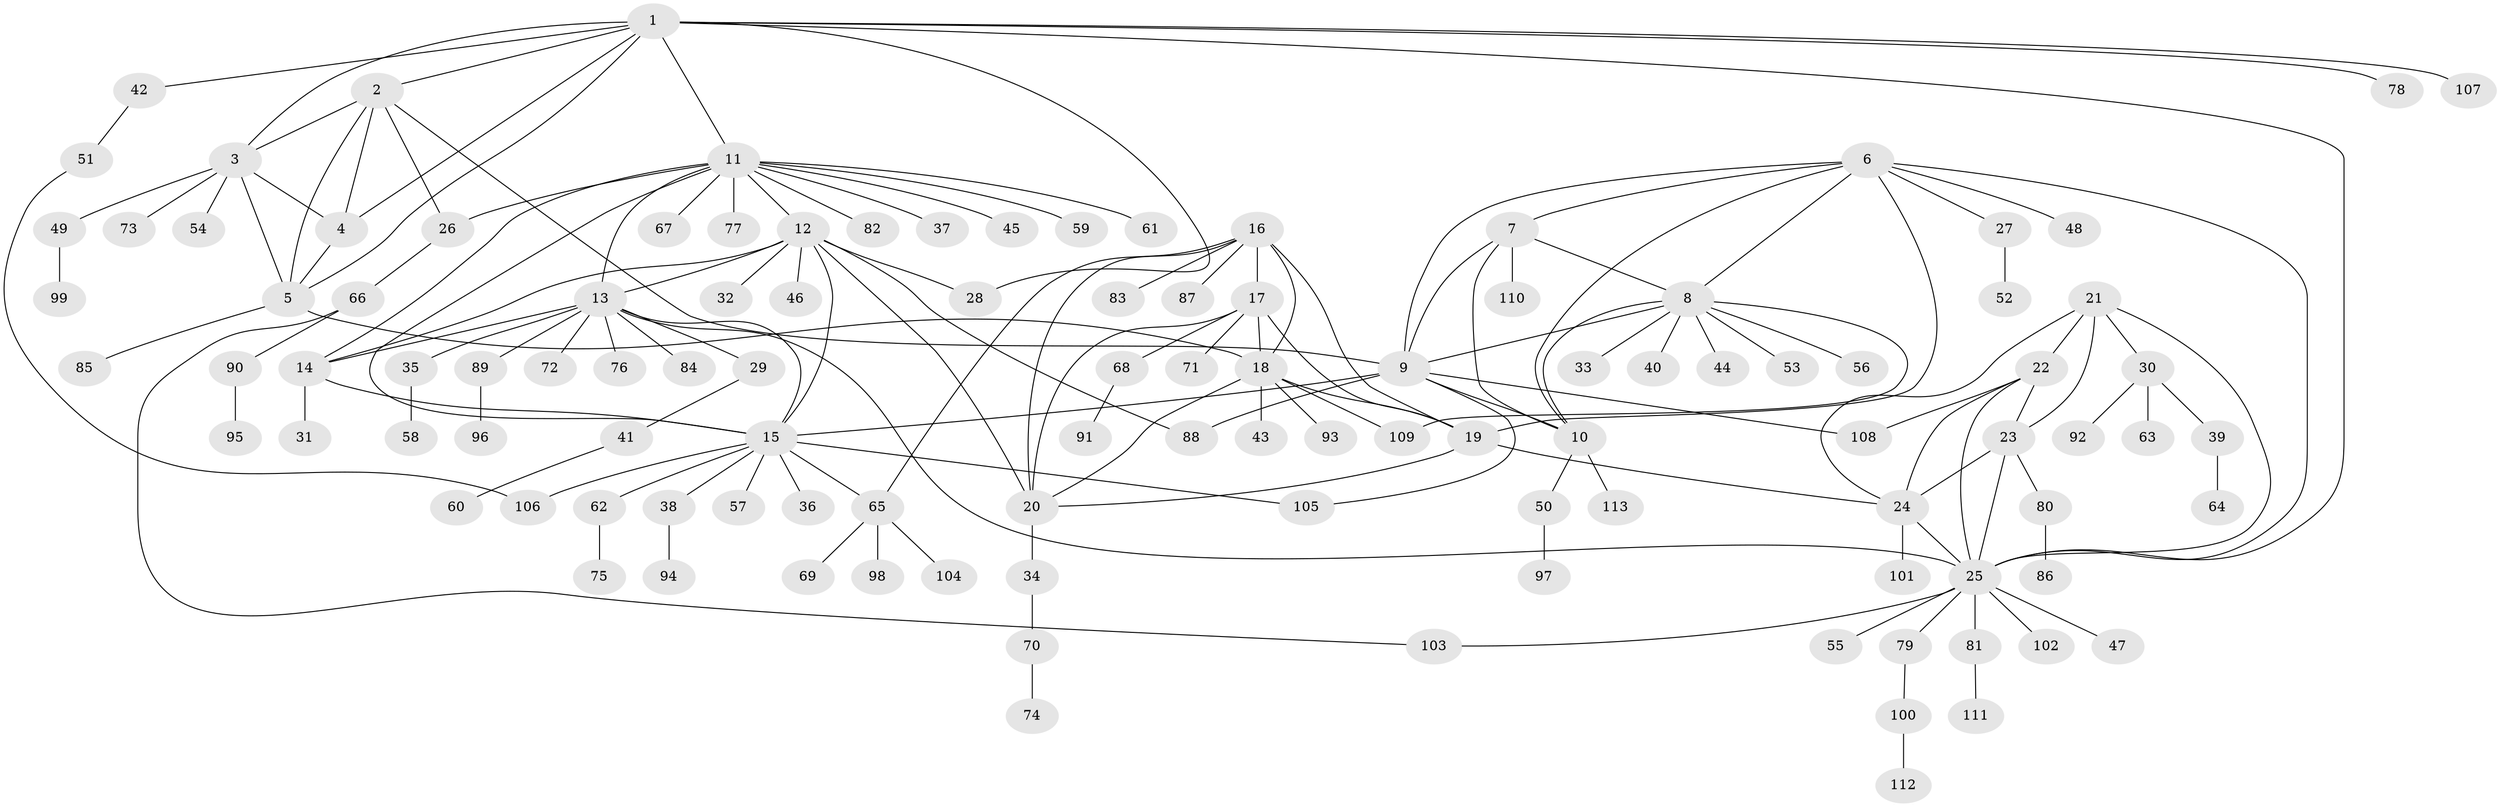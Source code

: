 // Generated by graph-tools (version 1.1) at 2025/11/02/27/25 16:11:37]
// undirected, 113 vertices, 157 edges
graph export_dot {
graph [start="1"]
  node [color=gray90,style=filled];
  1;
  2;
  3;
  4;
  5;
  6;
  7;
  8;
  9;
  10;
  11;
  12;
  13;
  14;
  15;
  16;
  17;
  18;
  19;
  20;
  21;
  22;
  23;
  24;
  25;
  26;
  27;
  28;
  29;
  30;
  31;
  32;
  33;
  34;
  35;
  36;
  37;
  38;
  39;
  40;
  41;
  42;
  43;
  44;
  45;
  46;
  47;
  48;
  49;
  50;
  51;
  52;
  53;
  54;
  55;
  56;
  57;
  58;
  59;
  60;
  61;
  62;
  63;
  64;
  65;
  66;
  67;
  68;
  69;
  70;
  71;
  72;
  73;
  74;
  75;
  76;
  77;
  78;
  79;
  80;
  81;
  82;
  83;
  84;
  85;
  86;
  87;
  88;
  89;
  90;
  91;
  92;
  93;
  94;
  95;
  96;
  97;
  98;
  99;
  100;
  101;
  102;
  103;
  104;
  105;
  106;
  107;
  108;
  109;
  110;
  111;
  112;
  113;
  1 -- 2;
  1 -- 3;
  1 -- 4;
  1 -- 5;
  1 -- 11;
  1 -- 25;
  1 -- 28;
  1 -- 42;
  1 -- 78;
  1 -- 107;
  2 -- 3;
  2 -- 4;
  2 -- 5;
  2 -- 9;
  2 -- 26;
  3 -- 4;
  3 -- 5;
  3 -- 49;
  3 -- 54;
  3 -- 73;
  4 -- 5;
  5 -- 18;
  5 -- 85;
  6 -- 7;
  6 -- 8;
  6 -- 9;
  6 -- 10;
  6 -- 19;
  6 -- 25;
  6 -- 27;
  6 -- 48;
  7 -- 8;
  7 -- 9;
  7 -- 10;
  7 -- 110;
  8 -- 9;
  8 -- 10;
  8 -- 33;
  8 -- 40;
  8 -- 44;
  8 -- 53;
  8 -- 56;
  8 -- 109;
  9 -- 10;
  9 -- 15;
  9 -- 88;
  9 -- 105;
  9 -- 108;
  10 -- 50;
  10 -- 113;
  11 -- 12;
  11 -- 13;
  11 -- 14;
  11 -- 15;
  11 -- 26;
  11 -- 37;
  11 -- 45;
  11 -- 59;
  11 -- 61;
  11 -- 67;
  11 -- 77;
  11 -- 82;
  12 -- 13;
  12 -- 14;
  12 -- 15;
  12 -- 20;
  12 -- 28;
  12 -- 32;
  12 -- 46;
  12 -- 88;
  13 -- 14;
  13 -- 15;
  13 -- 25;
  13 -- 29;
  13 -- 35;
  13 -- 72;
  13 -- 76;
  13 -- 84;
  13 -- 89;
  14 -- 15;
  14 -- 31;
  15 -- 36;
  15 -- 38;
  15 -- 57;
  15 -- 62;
  15 -- 65;
  15 -- 105;
  15 -- 106;
  16 -- 17;
  16 -- 18;
  16 -- 19;
  16 -- 20;
  16 -- 65;
  16 -- 83;
  16 -- 87;
  17 -- 18;
  17 -- 19;
  17 -- 20;
  17 -- 68;
  17 -- 71;
  18 -- 19;
  18 -- 20;
  18 -- 43;
  18 -- 93;
  18 -- 109;
  19 -- 20;
  19 -- 24;
  20 -- 34;
  21 -- 22;
  21 -- 23;
  21 -- 24;
  21 -- 25;
  21 -- 30;
  22 -- 23;
  22 -- 24;
  22 -- 25;
  22 -- 108;
  23 -- 24;
  23 -- 25;
  23 -- 80;
  24 -- 25;
  24 -- 101;
  25 -- 47;
  25 -- 55;
  25 -- 79;
  25 -- 81;
  25 -- 102;
  25 -- 103;
  26 -- 66;
  27 -- 52;
  29 -- 41;
  30 -- 39;
  30 -- 63;
  30 -- 92;
  34 -- 70;
  35 -- 58;
  38 -- 94;
  39 -- 64;
  41 -- 60;
  42 -- 51;
  49 -- 99;
  50 -- 97;
  51 -- 106;
  62 -- 75;
  65 -- 69;
  65 -- 98;
  65 -- 104;
  66 -- 90;
  66 -- 103;
  68 -- 91;
  70 -- 74;
  79 -- 100;
  80 -- 86;
  81 -- 111;
  89 -- 96;
  90 -- 95;
  100 -- 112;
}
